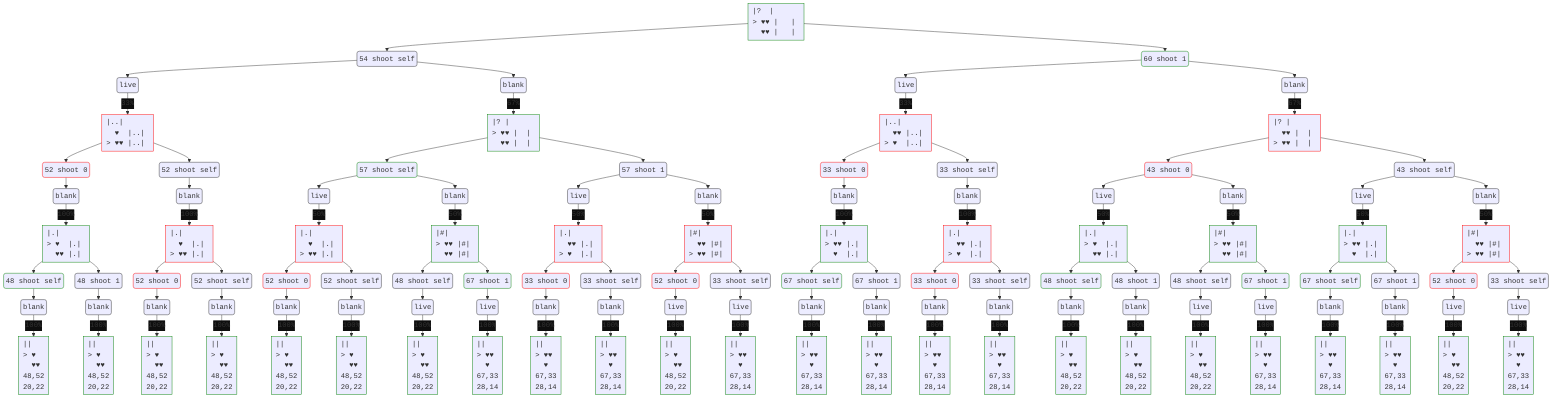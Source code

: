 ---
config:
  themeVariables:
    fontFamily: Monospace
    fontWeight: bold
    edgeLabelBackground: "#0e0e0e"
    # Node border color
    nodeBorder: "#2e2e2e"
  nodeSpacing: 25
  rankSpacing: 25
  flowchart:
    padding: 5
---
graph TD;
  n0["|?&nbsp;&nbsp;|&nbsp;<br>>&nbsp;♥♥&nbsp;|&nbsp;&nbsp;&nbsp;|&nbsp;<br>&nbsp;&nbsp;♥♥&nbsp;|&nbsp;&nbsp;&nbsp;|&nbsp;<br>"]
  style n0 text-align:left,stroke:green;
  d0-0("54 shoot self")
  n0 --> d0-0
  p0-0-0(" live")
  d0-0 --> p0-0-0
  p0-0-0 -->|"33%"| n1
  p0-0-1(" blank")
  d0-0 --> p0-0-1
  p0-0-1 -->|"67%"| n8
  d0-1("60 shoot 1")
  n0 --> d0-1
  style d0-1 stroke: green
  p0-1-0(" live")
  d0-1 --> p0-1-0
  p0-1-0 -->|"33%"| n21
  p0-1-1(" blank")
  d0-1 --> p0-1-1
  p0-1-1 -->|"67%"| n28
  n1["|..|&nbsp;<br>&nbsp;&nbsp;♥&nbsp;&nbsp;|..|&nbsp;<br>>&nbsp;♥♥&nbsp;|..|&nbsp;<br>"]
  style n1 text-align:left,stroke:red;
  d1-0("52 shoot 0")
  n1 --> d1-0
  style d1-0 stroke: red
  p1-0-0(" blank")
  d1-0 --> p1-0-0
  p1-0-0 -->|"100%"| n2
  d1-1("52 shoot self")
  n1 --> d1-1
  p1-1-0(" blank")
  d1-1 --> p1-1-0
  p1-1-0 -->|"100%"| n5
  n2["|.|&nbsp;<br>>&nbsp;♥&nbsp;&nbsp;|.|&nbsp;<br>&nbsp;&nbsp;♥♥&nbsp;|.|&nbsp;<br>"]
  style n2 text-align:left,stroke:green;
  d2-0("48 shoot self")
  n2 --> d2-0
  style d2-0 stroke: green
  p2-0-0(" blank")
  d2-0 --> p2-0-0
  p2-0-0 -->|"100%"| n3
  d2-1("48 shoot 1")
  n2 --> d2-1
  p2-1-0(" blank")
  d2-1 --> p2-1-0
  p2-1-0 -->|"100%"| n4
  n3["||&nbsp;<br>>&nbsp;♥&nbsp;&nbsp;<br>&nbsp;&nbsp;♥♥&nbsp;<br>48,52<br>20,22"]
  style n3 text-align:left,stroke:green;
  n4["||&nbsp;<br>>&nbsp;♥&nbsp;&nbsp;<br>&nbsp;&nbsp;♥♥&nbsp;<br>48,52<br>20,22"]
  style n4 text-align:left,stroke:green;
  n5["|.|&nbsp;<br>&nbsp;&nbsp;♥&nbsp;&nbsp;|.|&nbsp;<br>>&nbsp;♥♥&nbsp;|.|&nbsp;<br>"]
  style n5 text-align:left,stroke:red;
  d5-0("52 shoot 0")
  n5 --> d5-0
  style d5-0 stroke: red
  p5-0-0(" blank")
  d5-0 --> p5-0-0
  p5-0-0 -->|"100%"| n6
  d5-1("52 shoot self")
  n5 --> d5-1
  p5-1-0(" blank")
  d5-1 --> p5-1-0
  p5-1-0 -->|"100%"| n7
  n6["||&nbsp;<br>>&nbsp;♥&nbsp;&nbsp;<br>&nbsp;&nbsp;♥♥&nbsp;<br>48,52<br>20,22"]
  style n6 text-align:left,stroke:green;
  n7["||&nbsp;<br>>&nbsp;♥&nbsp;&nbsp;<br>&nbsp;&nbsp;♥♥&nbsp;<br>48,52<br>20,22"]
  style n7 text-align:left,stroke:green;
  n8["|?&nbsp;|&nbsp;<br>>&nbsp;♥♥&nbsp;|&nbsp;&nbsp;|&nbsp;<br>&nbsp;&nbsp;♥♥&nbsp;|&nbsp;&nbsp;|&nbsp;<br>"]
  style n8 text-align:left,stroke:green;
  d8-0("57 shoot self")
  n8 --> d8-0
  style d8-0 stroke: green
  p8-0-0(" live")
  d8-0 --> p8-0-0
  p8-0-0 -->|"50%"| n9
  p8-0-1(" blank")
  d8-0 --> p8-0-1
  p8-0-1 -->|"50%"| n12
  d8-1("57 shoot 1")
  n8 --> d8-1
  p8-1-0(" live")
  d8-1 --> p8-1-0
  p8-1-0 -->|"50%"| n15
  p8-1-1(" blank")
  d8-1 --> p8-1-1
  p8-1-1 -->|"50%"| n18
  n9["|.|&nbsp;<br>&nbsp;&nbsp;♥&nbsp;&nbsp;|.|&nbsp;<br>>&nbsp;♥♥&nbsp;|.|&nbsp;<br>"]
  style n9 text-align:left,stroke:red;
  d9-0("52 shoot 0")
  n9 --> d9-0
  style d9-0 stroke: red
  p9-0-0(" blank")
  d9-0 --> p9-0-0
  p9-0-0 -->|"100%"| n10
  d9-1("52 shoot self")
  n9 --> d9-1
  p9-1-0(" blank")
  d9-1 --> p9-1-0
  p9-1-0 -->|"100%"| n11
  n10["||&nbsp;<br>>&nbsp;♥&nbsp;&nbsp;<br>&nbsp;&nbsp;♥♥&nbsp;<br>48,52<br>20,22"]
  style n10 text-align:left,stroke:green;
  n11["||&nbsp;<br>>&nbsp;♥&nbsp;&nbsp;<br>&nbsp;&nbsp;♥♥&nbsp;<br>48,52<br>20,22"]
  style n11 text-align:left,stroke:green;
  n12["|#|&nbsp;<br>>&nbsp;♥♥&nbsp;|#|&nbsp;<br>&nbsp;&nbsp;♥♥&nbsp;|#|&nbsp;<br>"]
  style n12 text-align:left,stroke:green;
  d12-0("48 shoot self")
  n12 --> d12-0
  p12-0-0(" live")
  d12-0 --> p12-0-0
  p12-0-0 -->|"100%"| n13
  d12-1("67 shoot 1")
  n12 --> d12-1
  style d12-1 stroke: green
  p12-1-0(" live")
  d12-1 --> p12-1-0
  p12-1-0 -->|"100%"| n14
  n13["||&nbsp;<br>>&nbsp;♥&nbsp;&nbsp;<br>&nbsp;&nbsp;♥♥&nbsp;<br>48,52<br>20,22"]
  style n13 text-align:left,stroke:green;
  n14["||&nbsp;<br>>&nbsp;♥♥&nbsp;<br>&nbsp;&nbsp;♥&nbsp;&nbsp;<br>67,33<br>28,14"]
  style n14 text-align:left,stroke:green;
  n15["|.|&nbsp;<br>&nbsp;&nbsp;♥♥&nbsp;|.|&nbsp;<br>>&nbsp;♥&nbsp;&nbsp;|.|&nbsp;<br>"]
  style n15 text-align:left,stroke:red;
  d15-0("33 shoot 0")
  n15 --> d15-0
  style d15-0 stroke: red
  p15-0-0(" blank")
  d15-0 --> p15-0-0
  p15-0-0 -->|"100%"| n16
  d15-1("33 shoot self")
  n15 --> d15-1
  p15-1-0(" blank")
  d15-1 --> p15-1-0
  p15-1-0 -->|"100%"| n17
  n16["||&nbsp;<br>>&nbsp;♥♥&nbsp;<br>&nbsp;&nbsp;♥&nbsp;&nbsp;<br>67,33<br>28,14"]
  style n16 text-align:left,stroke:green;
  n17["||&nbsp;<br>>&nbsp;♥♥&nbsp;<br>&nbsp;&nbsp;♥&nbsp;&nbsp;<br>67,33<br>28,14"]
  style n17 text-align:left,stroke:green;
  n18["|#|&nbsp;<br>&nbsp;&nbsp;♥♥&nbsp;|#|&nbsp;<br>>&nbsp;♥♥&nbsp;|#|&nbsp;<br>"]
  style n18 text-align:left,stroke:red;
  d18-0("52 shoot 0")
  n18 --> d18-0
  style d18-0 stroke: red
  p18-0-0(" live")
  d18-0 --> p18-0-0
  p18-0-0 -->|"100%"| n19
  d18-1("33 shoot self")
  n18 --> d18-1
  p18-1-0(" live")
  d18-1 --> p18-1-0
  p18-1-0 -->|"100%"| n20
  n19["||&nbsp;<br>>&nbsp;♥&nbsp;&nbsp;<br>&nbsp;&nbsp;♥♥&nbsp;<br>48,52<br>20,22"]
  style n19 text-align:left,stroke:green;
  n20["||&nbsp;<br>>&nbsp;♥♥&nbsp;<br>&nbsp;&nbsp;♥&nbsp;&nbsp;<br>67,33<br>28,14"]
  style n20 text-align:left,stroke:green;
  n21["|..|&nbsp;<br>&nbsp;&nbsp;♥♥&nbsp;|..|&nbsp;<br>>&nbsp;♥&nbsp;&nbsp;|..|&nbsp;<br>"]
  style n21 text-align:left,stroke:red;
  d21-0("33 shoot 0")
  n21 --> d21-0
  style d21-0 stroke: red
  p21-0-0(" blank")
  d21-0 --> p21-0-0
  p21-0-0 -->|"100%"| n22
  d21-1("33 shoot self")
  n21 --> d21-1
  p21-1-0(" blank")
  d21-1 --> p21-1-0
  p21-1-0 -->|"100%"| n25
  n22["|.|&nbsp;<br>>&nbsp;♥♥&nbsp;|.|&nbsp;<br>&nbsp;&nbsp;♥&nbsp;&nbsp;|.|&nbsp;<br>"]
  style n22 text-align:left,stroke:green;
  d22-0("67 shoot self")
  n22 --> d22-0
  style d22-0 stroke: green
  p22-0-0(" blank")
  d22-0 --> p22-0-0
  p22-0-0 -->|"100%"| n23
  d22-1("67 shoot 1")
  n22 --> d22-1
  p22-1-0(" blank")
  d22-1 --> p22-1-0
  p22-1-0 -->|"100%"| n24
  n23["||&nbsp;<br>>&nbsp;♥♥&nbsp;<br>&nbsp;&nbsp;♥&nbsp;&nbsp;<br>67,33<br>28,14"]
  style n23 text-align:left,stroke:green;
  n24["||&nbsp;<br>>&nbsp;♥♥&nbsp;<br>&nbsp;&nbsp;♥&nbsp;&nbsp;<br>67,33<br>28,14"]
  style n24 text-align:left,stroke:green;
  n25["|.|&nbsp;<br>&nbsp;&nbsp;♥♥&nbsp;|.|&nbsp;<br>>&nbsp;♥&nbsp;&nbsp;|.|&nbsp;<br>"]
  style n25 text-align:left,stroke:red;
  d25-0("33 shoot 0")
  n25 --> d25-0
  style d25-0 stroke: red
  p25-0-0(" blank")
  d25-0 --> p25-0-0
  p25-0-0 -->|"100%"| n26
  d25-1("33 shoot self")
  n25 --> d25-1
  p25-1-0(" blank")
  d25-1 --> p25-1-0
  p25-1-0 -->|"100%"| n27
  n26["||&nbsp;<br>>&nbsp;♥♥&nbsp;<br>&nbsp;&nbsp;♥&nbsp;&nbsp;<br>67,33<br>28,14"]
  style n26 text-align:left,stroke:green;
  n27["||&nbsp;<br>>&nbsp;♥♥&nbsp;<br>&nbsp;&nbsp;♥&nbsp;&nbsp;<br>67,33<br>28,14"]
  style n27 text-align:left,stroke:green;
  n28["|?&nbsp;|&nbsp;<br>&nbsp;&nbsp;♥♥&nbsp;|&nbsp;&nbsp;|&nbsp;<br>>&nbsp;♥♥&nbsp;|&nbsp;&nbsp;|&nbsp;<br>"]
  style n28 text-align:left,stroke:red;
  d28-0("43 shoot 0")
  n28 --> d28-0
  style d28-0 stroke: red
  p28-0-0(" live")
  d28-0 --> p28-0-0
  p28-0-0 -->|"50%"| n29
  p28-0-1(" blank")
  d28-0 --> p28-0-1
  p28-0-1 -->|"50%"| n32
  d28-1("43 shoot self")
  n28 --> d28-1
  p28-1-0(" live")
  d28-1 --> p28-1-0
  p28-1-0 -->|"50%"| n35
  p28-1-1(" blank")
  d28-1 --> p28-1-1
  p28-1-1 -->|"50%"| n38
  n29["|.|&nbsp;<br>>&nbsp;♥&nbsp;&nbsp;|.|&nbsp;<br>&nbsp;&nbsp;♥♥&nbsp;|.|&nbsp;<br>"]
  style n29 text-align:left,stroke:green;
  d29-0("48 shoot self")
  n29 --> d29-0
  style d29-0 stroke: green
  p29-0-0(" blank")
  d29-0 --> p29-0-0
  p29-0-0 -->|"100%"| n30
  d29-1("48 shoot 1")
  n29 --> d29-1
  p29-1-0(" blank")
  d29-1 --> p29-1-0
  p29-1-0 -->|"100%"| n31
  n30["||&nbsp;<br>>&nbsp;♥&nbsp;&nbsp;<br>&nbsp;&nbsp;♥♥&nbsp;<br>48,52<br>20,22"]
  style n30 text-align:left,stroke:green;
  n31["||&nbsp;<br>>&nbsp;♥&nbsp;&nbsp;<br>&nbsp;&nbsp;♥♥&nbsp;<br>48,52<br>20,22"]
  style n31 text-align:left,stroke:green;
  n32["|#|&nbsp;<br>>&nbsp;♥♥&nbsp;|#|&nbsp;<br>&nbsp;&nbsp;♥♥&nbsp;|#|&nbsp;<br>"]
  style n32 text-align:left,stroke:green;
  d32-0("48 shoot self")
  n32 --> d32-0
  p32-0-0(" live")
  d32-0 --> p32-0-0
  p32-0-0 -->|"100%"| n33
  d32-1("67 shoot 1")
  n32 --> d32-1
  style d32-1 stroke: green
  p32-1-0(" live")
  d32-1 --> p32-1-0
  p32-1-0 -->|"100%"| n34
  n33["||&nbsp;<br>>&nbsp;♥&nbsp;&nbsp;<br>&nbsp;&nbsp;♥♥&nbsp;<br>48,52<br>20,22"]
  style n33 text-align:left,stroke:green;
  n34["||&nbsp;<br>>&nbsp;♥♥&nbsp;<br>&nbsp;&nbsp;♥&nbsp;&nbsp;<br>67,33<br>28,14"]
  style n34 text-align:left,stroke:green;
  n35["|.|&nbsp;<br>>&nbsp;♥♥&nbsp;|.|&nbsp;<br>&nbsp;&nbsp;♥&nbsp;&nbsp;|.|&nbsp;<br>"]
  style n35 text-align:left,stroke:green;
  d35-0("67 shoot self")
  n35 --> d35-0
  style d35-0 stroke: green
  p35-0-0(" blank")
  d35-0 --> p35-0-0
  p35-0-0 -->|"100%"| n36
  d35-1("67 shoot 1")
  n35 --> d35-1
  p35-1-0(" blank")
  d35-1 --> p35-1-0
  p35-1-0 -->|"100%"| n37
  n36["||&nbsp;<br>>&nbsp;♥♥&nbsp;<br>&nbsp;&nbsp;♥&nbsp;&nbsp;<br>67,33<br>28,14"]
  style n36 text-align:left,stroke:green;
  n37["||&nbsp;<br>>&nbsp;♥♥&nbsp;<br>&nbsp;&nbsp;♥&nbsp;&nbsp;<br>67,33<br>28,14"]
  style n37 text-align:left,stroke:green;
  n38["|#|&nbsp;<br>&nbsp;&nbsp;♥♥&nbsp;|#|&nbsp;<br>>&nbsp;♥♥&nbsp;|#|&nbsp;<br>"]
  style n38 text-align:left,stroke:red;
  d38-0("52 shoot 0")
  n38 --> d38-0
  style d38-0 stroke: red
  p38-0-0(" live")
  d38-0 --> p38-0-0
  p38-0-0 -->|"100%"| n39
  d38-1("33 shoot self")
  n38 --> d38-1
  p38-1-0(" live")
  d38-1 --> p38-1-0
  p38-1-0 -->|"100%"| n40
  n39["||&nbsp;<br>>&nbsp;♥&nbsp;&nbsp;<br>&nbsp;&nbsp;♥♥&nbsp;<br>48,52<br>20,22"]
  style n39 text-align:left,stroke:green;
  n40["||&nbsp;<br>>&nbsp;♥♥&nbsp;<br>&nbsp;&nbsp;♥&nbsp;&nbsp;<br>67,33<br>28,14"]
  style n40 text-align:left,stroke:green;